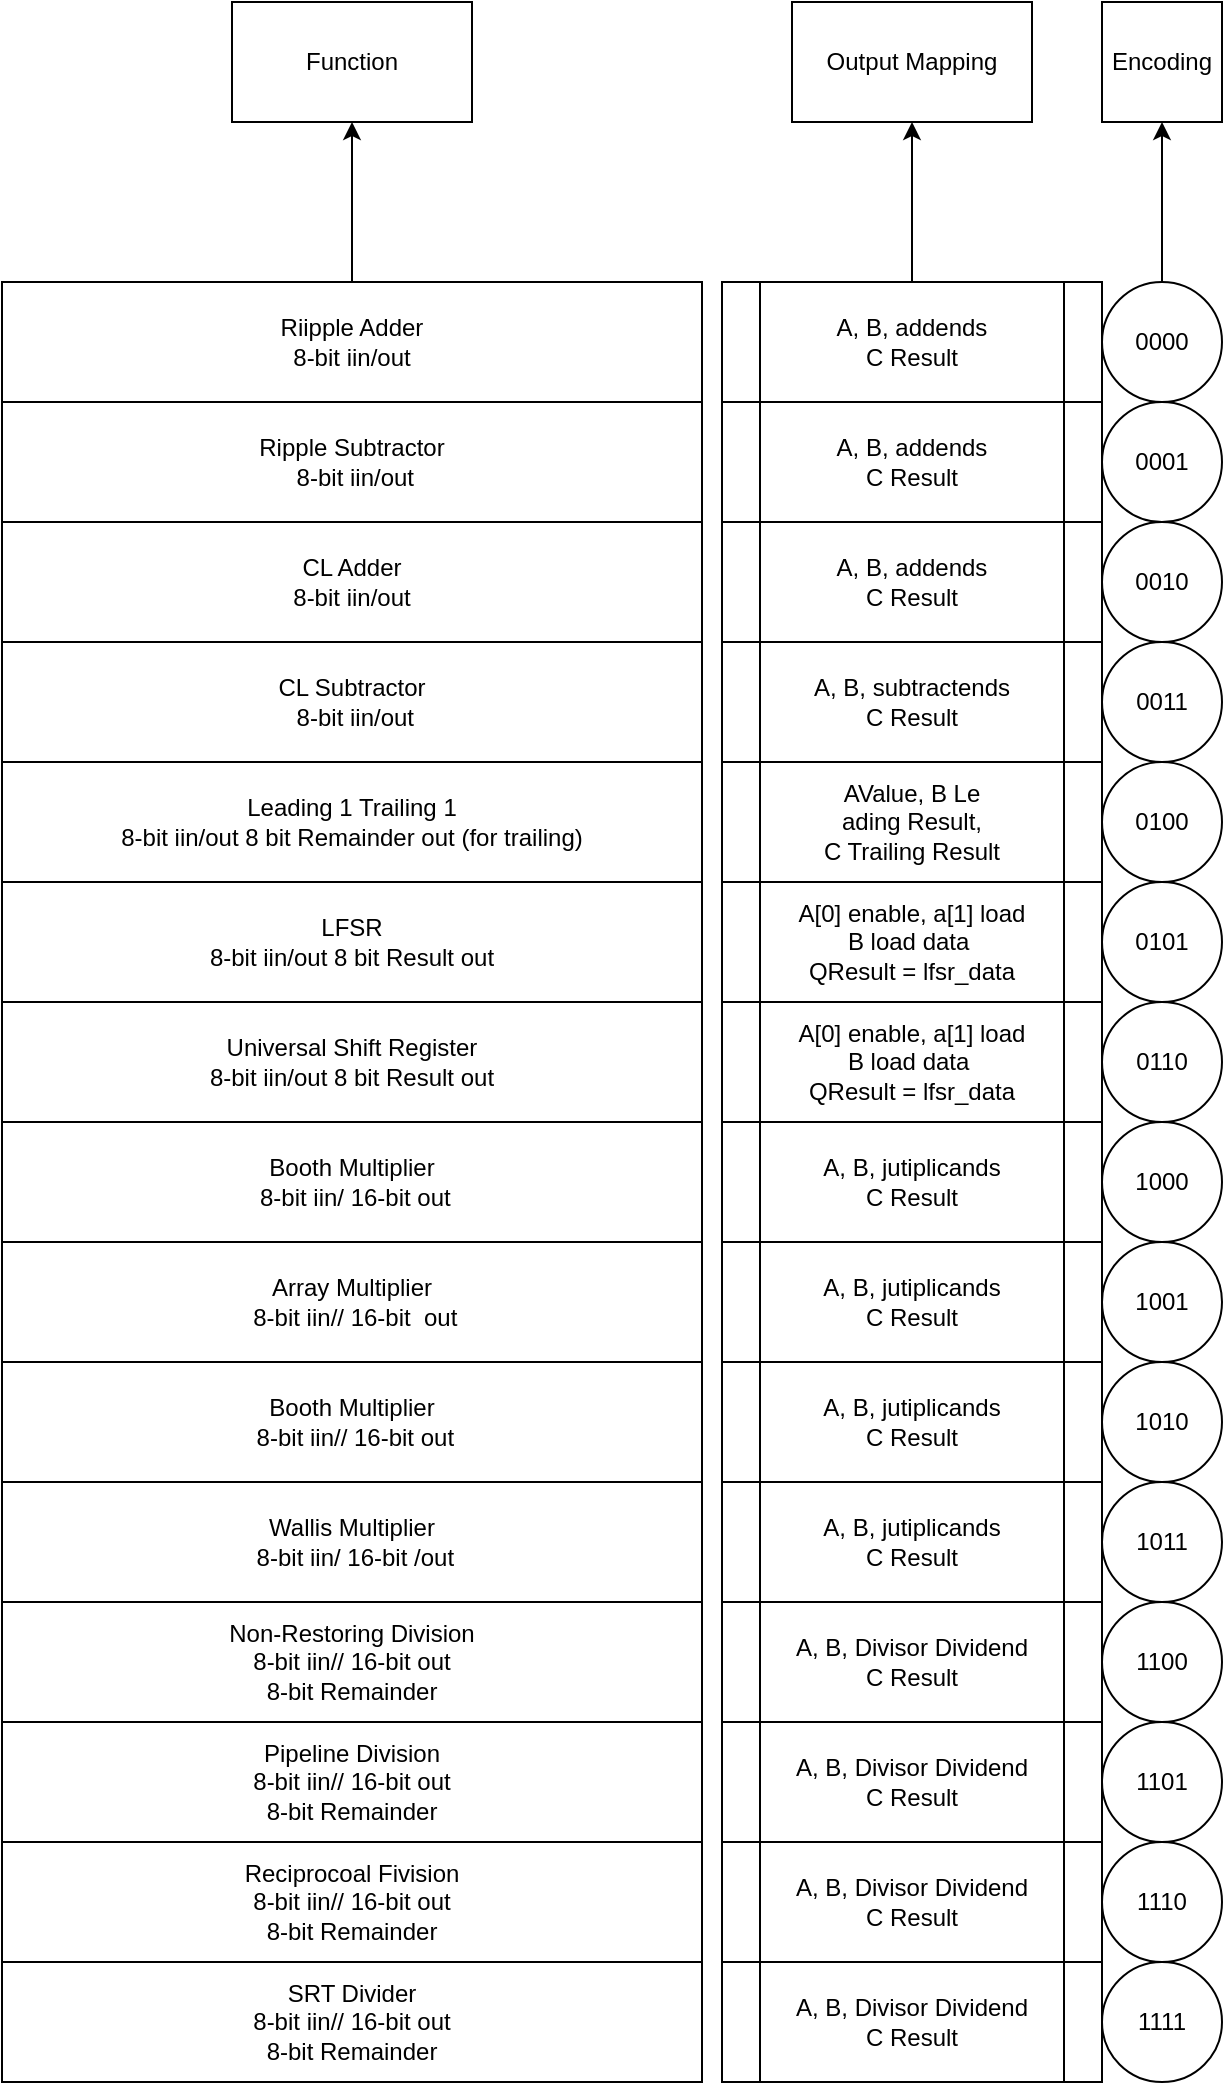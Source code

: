 <mxfile version="21.6.1" type="device" pages="2">
  <diagram name="Decoder" id="b5b7bab2-c9e2-2cf4-8b2a-24fd1a2a6d21">
    <mxGraphModel dx="1609" dy="2334" grid="1" gridSize="10" guides="1" tooltips="1" connect="1" arrows="1" fold="1" page="1" pageScale="1" pageWidth="827" pageHeight="1169" background="none" math="0" shadow="0">
      <root>
        <mxCell id="0" />
        <mxCell id="1" parent="0" />
        <mxCell id="W0LOnqKOgB336WQRappB-2" value="CL Adder&lt;br&gt;8-bit iin/out" style="rounded=0;whiteSpace=wrap;html=1;" vertex="1" parent="1">
          <mxGeometry x="100" y="-800" width="350" height="60" as="geometry" />
        </mxCell>
        <mxCell id="W0LOnqKOgB336WQRappB-3" value="CL Subtractor&lt;br&gt;&amp;nbsp;8-bit iin/out" style="rounded=0;whiteSpace=wrap;html=1;" vertex="1" parent="1">
          <mxGeometry x="100" y="-740" width="350" height="60" as="geometry" />
        </mxCell>
        <mxCell id="W0LOnqKOgB336WQRappB-4" value="Booth Multiplier&lt;br&gt;&amp;nbsp;8-bit iin/ 16-bit out" style="rounded=0;whiteSpace=wrap;html=1;" vertex="1" parent="1">
          <mxGeometry x="100" y="-500" width="350" height="60" as="geometry" />
        </mxCell>
        <mxCell id="W0LOnqKOgB336WQRappB-67" value="" style="edgeStyle=orthogonalEdgeStyle;rounded=0;orthogonalLoop=1;jettySize=auto;html=1;" edge="1" parent="1" source="W0LOnqKOgB336WQRappB-5" target="W0LOnqKOgB336WQRappB-66">
          <mxGeometry relative="1" as="geometry" />
        </mxCell>
        <mxCell id="W0LOnqKOgB336WQRappB-5" value="Riipple Adder&lt;br&gt;8-bit iin/out" style="rounded=0;whiteSpace=wrap;html=1;" vertex="1" parent="1">
          <mxGeometry x="100" y="-920" width="350" height="60" as="geometry" />
        </mxCell>
        <mxCell id="W0LOnqKOgB336WQRappB-6" value="Ripple Subtractor&lt;br&gt;&amp;nbsp;8-bit iin/out" style="rounded=0;whiteSpace=wrap;html=1;" vertex="1" parent="1">
          <mxGeometry x="100" y="-860" width="350" height="60" as="geometry" />
        </mxCell>
        <mxCell id="W0LOnqKOgB336WQRappB-7" value="Array&amp;nbsp;Multiplier&lt;br&gt;&amp;nbsp;8-bit iin// 16-bit&amp;nbsp; out" style="rounded=0;whiteSpace=wrap;html=1;" vertex="1" parent="1">
          <mxGeometry x="100" y="-440" width="350" height="60" as="geometry" />
        </mxCell>
        <mxCell id="W0LOnqKOgB336WQRappB-8" value="Booth Multiplier&lt;br&gt;&amp;nbsp;8-bit iin// 16-bit&amp;nbsp;out" style="rounded=0;whiteSpace=wrap;html=1;" vertex="1" parent="1">
          <mxGeometry x="100" y="-380" width="350" height="60" as="geometry" />
        </mxCell>
        <mxCell id="W0LOnqKOgB336WQRappB-9" value="LFSR&lt;br&gt;8-bit iin/out 8 bit Result out" style="rounded=0;whiteSpace=wrap;html=1;" vertex="1" parent="1">
          <mxGeometry x="100" y="-620" width="350" height="60" as="geometry" />
        </mxCell>
        <mxCell id="W0LOnqKOgB336WQRappB-10" value="Wallis&amp;nbsp;Multiplier&lt;br&gt;&amp;nbsp;8-bit iin/ 16-bit&amp;nbsp;/out" style="rounded=0;whiteSpace=wrap;html=1;" vertex="1" parent="1">
          <mxGeometry x="100" y="-320" width="350" height="60" as="geometry" />
        </mxCell>
        <mxCell id="W0LOnqKOgB336WQRappB-11" value="Reciprocoal Fivision&lt;br&gt;8-bit iin// 16-bit&amp;nbsp;out &lt;br&gt;8-bit Remainder" style="rounded=0;whiteSpace=wrap;html=1;" vertex="1" parent="1">
          <mxGeometry x="100" y="-140" width="350" height="60" as="geometry" />
        </mxCell>
        <mxCell id="W0LOnqKOgB336WQRappB-12" value="SRT Divider&lt;br&gt;8-bit iin// 16-bit&amp;nbsp;out &lt;br&gt;8-bit Remainder" style="rounded=0;whiteSpace=wrap;html=1;" vertex="1" parent="1">
          <mxGeometry x="100" y="-80" width="350" height="60" as="geometry" />
        </mxCell>
        <mxCell id="W0LOnqKOgB336WQRappB-13" value="Non-Restoring Division&lt;br&gt;8-bit iin// 16-bit&amp;nbsp;out &lt;br&gt;8-bit Remainder" style="rounded=0;whiteSpace=wrap;html=1;" vertex="1" parent="1">
          <mxGeometry x="100" y="-260" width="350" height="60" as="geometry" />
        </mxCell>
        <mxCell id="W0LOnqKOgB336WQRappB-14" value="Pipeline Division&lt;br&gt;8-bit iin// 16-bit&amp;nbsp;out &lt;br&gt;8-bit Remainder" style="rounded=0;whiteSpace=wrap;html=1;" vertex="1" parent="1">
          <mxGeometry x="100" y="-200" width="350" height="60" as="geometry" />
        </mxCell>
        <mxCell id="W0LOnqKOgB336WQRappB-15" value="Leading 1 Trailing 1&lt;br&gt;8-bit iin/out 8 bit Remainder&amp;nbsp;out (for trailing)" style="rounded=0;whiteSpace=wrap;html=1;" vertex="1" parent="1">
          <mxGeometry x="100" y="-680" width="350" height="60" as="geometry" />
        </mxCell>
        <mxCell id="W0LOnqKOgB336WQRappB-65" value="" style="edgeStyle=orthogonalEdgeStyle;rounded=0;orthogonalLoop=1;jettySize=auto;html=1;" edge="1" parent="1" source="W0LOnqKOgB336WQRappB-17" target="W0LOnqKOgB336WQRappB-64">
          <mxGeometry relative="1" as="geometry" />
        </mxCell>
        <mxCell id="W0LOnqKOgB336WQRappB-17" value="A, B, addends&lt;br&gt;C Result" style="shape=process;whiteSpace=wrap;html=1;backgroundOutline=1;" vertex="1" parent="1">
          <mxGeometry x="460" y="-920" width="190" height="60" as="geometry" />
        </mxCell>
        <mxCell id="W0LOnqKOgB336WQRappB-18" value="A, B, addends&lt;br&gt;C Result" style="shape=process;whiteSpace=wrap;html=1;backgroundOutline=1;" vertex="1" parent="1">
          <mxGeometry x="460" y="-860" width="190" height="60" as="geometry" />
        </mxCell>
        <mxCell id="W0LOnqKOgB336WQRappB-19" value="A, B, addends&lt;br&gt;C Result" style="shape=process;whiteSpace=wrap;html=1;backgroundOutline=1;" vertex="1" parent="1">
          <mxGeometry x="460" y="-800" width="190" height="60" as="geometry" />
        </mxCell>
        <mxCell id="W0LOnqKOgB336WQRappB-20" value="A, B, subtractends&lt;br&gt;C Result" style="shape=process;whiteSpace=wrap;html=1;backgroundOutline=1;" vertex="1" parent="1">
          <mxGeometry x="460" y="-740" width="190" height="60" as="geometry" />
        </mxCell>
        <mxCell id="W0LOnqKOgB336WQRappB-21" value="A, B, jutiplicands&lt;br&gt;C Result" style="shape=process;whiteSpace=wrap;html=1;backgroundOutline=1;" vertex="1" parent="1">
          <mxGeometry x="460" y="-500" width="190" height="60" as="geometry" />
        </mxCell>
        <mxCell id="W0LOnqKOgB336WQRappB-22" value="A, B, jutiplicands&lt;br&gt;C Result" style="shape=process;whiteSpace=wrap;html=1;backgroundOutline=1;" vertex="1" parent="1">
          <mxGeometry x="460" y="-440" width="190" height="60" as="geometry" />
        </mxCell>
        <mxCell id="W0LOnqKOgB336WQRappB-23" value="A, B, jutiplicands&lt;br&gt;C Result" style="shape=process;whiteSpace=wrap;html=1;backgroundOutline=1;" vertex="1" parent="1">
          <mxGeometry x="460" y="-380" width="190" height="60" as="geometry" />
        </mxCell>
        <mxCell id="W0LOnqKOgB336WQRappB-24" value="A, B, jutiplicands&lt;br&gt;C Result" style="shape=process;whiteSpace=wrap;html=1;backgroundOutline=1;" vertex="1" parent="1">
          <mxGeometry x="460" y="-320" width="190" height="60" as="geometry" />
        </mxCell>
        <mxCell id="W0LOnqKOgB336WQRappB-25" value="A, B, Divisor Dividend&lt;br&gt;C Result" style="shape=process;whiteSpace=wrap;html=1;backgroundOutline=1;" vertex="1" parent="1">
          <mxGeometry x="460" y="-260" width="190" height="60" as="geometry" />
        </mxCell>
        <mxCell id="W0LOnqKOgB336WQRappB-26" value="A, B, Divisor Dividend&lt;br&gt;C Result" style="shape=process;whiteSpace=wrap;html=1;backgroundOutline=1;" vertex="1" parent="1">
          <mxGeometry x="460" y="-200" width="190" height="60" as="geometry" />
        </mxCell>
        <mxCell id="W0LOnqKOgB336WQRappB-27" value="A, B, Divisor Dividend&lt;br&gt;C Result" style="shape=process;whiteSpace=wrap;html=1;backgroundOutline=1;" vertex="1" parent="1">
          <mxGeometry x="460" y="-140" width="190" height="60" as="geometry" />
        </mxCell>
        <mxCell id="W0LOnqKOgB336WQRappB-28" value="A, B, Divisor Dividend&lt;br&gt;C Result" style="shape=process;whiteSpace=wrap;html=1;backgroundOutline=1;" vertex="1" parent="1">
          <mxGeometry x="460" y="-80" width="190" height="60" as="geometry" />
        </mxCell>
        <mxCell id="W0LOnqKOgB336WQRappB-29" value="AValue, B Le&lt;br&gt;ading Result,&lt;br&gt;C Trailing Result" style="shape=process;whiteSpace=wrap;html=1;backgroundOutline=1;" vertex="1" parent="1">
          <mxGeometry x="460" y="-680" width="190" height="60" as="geometry" />
        </mxCell>
        <mxCell id="W0LOnqKOgB336WQRappB-30" value="A[0] enable, a[1] load&lt;br&gt;B load data&amp;nbsp;&lt;br&gt;QResult = lfsr_data" style="shape=process;whiteSpace=wrap;html=1;backgroundOutline=1;" vertex="1" parent="1">
          <mxGeometry x="460" y="-620" width="190" height="60" as="geometry" />
        </mxCell>
        <mxCell id="W0LOnqKOgB336WQRappB-63" value="" style="edgeStyle=orthogonalEdgeStyle;rounded=0;orthogonalLoop=1;jettySize=auto;html=1;" edge="1" parent="1" source="W0LOnqKOgB336WQRappB-33" target="W0LOnqKOgB336WQRappB-62">
          <mxGeometry relative="1" as="geometry" />
        </mxCell>
        <mxCell id="W0LOnqKOgB336WQRappB-33" value="0000" style="ellipse;whiteSpace=wrap;html=1;aspect=fixed;" vertex="1" parent="1">
          <mxGeometry x="650" y="-920" width="60" height="60" as="geometry" />
        </mxCell>
        <mxCell id="W0LOnqKOgB336WQRappB-34" value="0001" style="ellipse;whiteSpace=wrap;html=1;aspect=fixed;" vertex="1" parent="1">
          <mxGeometry x="650" y="-860" width="60" height="60" as="geometry" />
        </mxCell>
        <mxCell id="W0LOnqKOgB336WQRappB-35" value="0010" style="ellipse;whiteSpace=wrap;html=1;aspect=fixed;" vertex="1" parent="1">
          <mxGeometry x="650" y="-800" width="60" height="60" as="geometry" />
        </mxCell>
        <mxCell id="W0LOnqKOgB336WQRappB-36" value="0011" style="ellipse;whiteSpace=wrap;html=1;aspect=fixed;" vertex="1" parent="1">
          <mxGeometry x="650" y="-740" width="60" height="60" as="geometry" />
        </mxCell>
        <mxCell id="W0LOnqKOgB336WQRappB-50" value="0100" style="ellipse;whiteSpace=wrap;html=1;aspect=fixed;" vertex="1" parent="1">
          <mxGeometry x="650" y="-680" width="60" height="60" as="geometry" />
        </mxCell>
        <mxCell id="W0LOnqKOgB336WQRappB-51" value="0101" style="ellipse;whiteSpace=wrap;html=1;aspect=fixed;" vertex="1" parent="1">
          <mxGeometry x="650" y="-620" width="60" height="60" as="geometry" />
        </mxCell>
        <mxCell id="W0LOnqKOgB336WQRappB-54" value="1000" style="ellipse;whiteSpace=wrap;html=1;aspect=fixed;" vertex="1" parent="1">
          <mxGeometry x="650" y="-500" width="60" height="60" as="geometry" />
        </mxCell>
        <mxCell id="W0LOnqKOgB336WQRappB-55" value="1001" style="ellipse;whiteSpace=wrap;html=1;aspect=fixed;" vertex="1" parent="1">
          <mxGeometry x="650" y="-440" width="60" height="60" as="geometry" />
        </mxCell>
        <mxCell id="W0LOnqKOgB336WQRappB-56" value="1010" style="ellipse;whiteSpace=wrap;html=1;aspect=fixed;" vertex="1" parent="1">
          <mxGeometry x="650" y="-380" width="60" height="60" as="geometry" />
        </mxCell>
        <mxCell id="W0LOnqKOgB336WQRappB-57" value="1011" style="ellipse;whiteSpace=wrap;html=1;aspect=fixed;" vertex="1" parent="1">
          <mxGeometry x="650" y="-320" width="60" height="60" as="geometry" />
        </mxCell>
        <mxCell id="W0LOnqKOgB336WQRappB-58" value="1100" style="ellipse;whiteSpace=wrap;html=1;aspect=fixed;" vertex="1" parent="1">
          <mxGeometry x="650" y="-260" width="60" height="60" as="geometry" />
        </mxCell>
        <mxCell id="W0LOnqKOgB336WQRappB-59" value="1101" style="ellipse;whiteSpace=wrap;html=1;aspect=fixed;" vertex="1" parent="1">
          <mxGeometry x="650" y="-200" width="60" height="60" as="geometry" />
        </mxCell>
        <mxCell id="W0LOnqKOgB336WQRappB-60" value="1110" style="ellipse;whiteSpace=wrap;html=1;aspect=fixed;" vertex="1" parent="1">
          <mxGeometry x="650" y="-140" width="60" height="60" as="geometry" />
        </mxCell>
        <mxCell id="W0LOnqKOgB336WQRappB-61" value="1111" style="ellipse;whiteSpace=wrap;html=1;aspect=fixed;" vertex="1" parent="1">
          <mxGeometry x="650" y="-80" width="60" height="60" as="geometry" />
        </mxCell>
        <mxCell id="W0LOnqKOgB336WQRappB-62" value="Encoding" style="whiteSpace=wrap;html=1;" vertex="1" parent="1">
          <mxGeometry x="650" y="-1060" width="60" height="60" as="geometry" />
        </mxCell>
        <mxCell id="W0LOnqKOgB336WQRappB-64" value="Output Mapping" style="whiteSpace=wrap;html=1;" vertex="1" parent="1">
          <mxGeometry x="495" y="-1060" width="120" height="60" as="geometry" />
        </mxCell>
        <mxCell id="W0LOnqKOgB336WQRappB-66" value="Function" style="whiteSpace=wrap;html=1;rounded=0;" vertex="1" parent="1">
          <mxGeometry x="215" y="-1060" width="120" height="60" as="geometry" />
        </mxCell>
        <mxCell id="QPB-Tg6rFqS1w99HlmaH-1" value="Universal Shift Register&lt;br&gt;8-bit iin/out 8 bit Result out" style="rounded=0;whiteSpace=wrap;html=1;" vertex="1" parent="1">
          <mxGeometry x="100" y="-560" width="350" height="60" as="geometry" />
        </mxCell>
        <mxCell id="QPB-Tg6rFqS1w99HlmaH-2" value="A[0] enable, a[1] load&lt;br&gt;B load data&amp;nbsp;&lt;br&gt;QResult = lfsr_data" style="shape=process;whiteSpace=wrap;html=1;backgroundOutline=1;" vertex="1" parent="1">
          <mxGeometry x="460" y="-560" width="190" height="60" as="geometry" />
        </mxCell>
        <mxCell id="QPB-Tg6rFqS1w99HlmaH-3" value="0110" style="ellipse;whiteSpace=wrap;html=1;aspect=fixed;" vertex="1" parent="1">
          <mxGeometry x="650" y="-560" width="60" height="60" as="geometry" />
        </mxCell>
      </root>
    </mxGraphModel>
  </diagram>
  <diagram id="CDE1ZuvUUULAe-xZ_1jG" name="Final Testbench 7.0">
    <mxGraphModel dx="651" dy="471" grid="1" gridSize="10" guides="1" tooltips="1" connect="1" arrows="1" fold="1" page="1" pageScale="1" pageWidth="850" pageHeight="1100" math="0" shadow="0">
      <root>
        <mxCell id="0" />
        <mxCell id="1" parent="0" />
        <mxCell id="boRD7rR-9Zqy8ZGBWQ_8-1" value="uvm_sequence&lt;br&gt;&lt;br&gt;&lt;div style=&quot;text-align: left;&quot;&gt;&lt;span style=&quot;background-color: initial;&quot;&gt;def start(seqr):&lt;/span&gt;&lt;/div&gt;&lt;div style=&quot;text-align: left;&quot;&gt;&lt;span style=&quot;background-color: initial;&quot;&gt;&amp;nbsp; &amp;nbsp; start_item(seq_item)&lt;/span&gt;&lt;/div&gt;&lt;div style=&quot;text-align: left;&quot;&gt;&lt;span style=&quot;background-color: initial;&quot;&gt;&amp;nbsp; &amp;nbsp; finish_item(seq_item)&lt;/span&gt;&lt;/div&gt;" style="rounded=1;whiteSpace=wrap;html=1;" vertex="1" parent="1">
          <mxGeometry x="50" y="40" width="210" height="100" as="geometry" />
        </mxCell>
        <mxCell id="boRD7rR-9Zqy8ZGBWQ_8-5" value="" style="group" vertex="1" connectable="0" parent="1">
          <mxGeometry x="310" y="71" width="140" height="70" as="geometry" />
        </mxCell>
        <mxCell id="boRD7rR-9Zqy8ZGBWQ_8-2" value="uvm_sequencer&lt;br&gt;&lt;br&gt;seq_item_export" style="rounded=0;whiteSpace=wrap;html=1;" vertex="1" parent="boRD7rR-9Zqy8ZGBWQ_8-5">
          <mxGeometry y="-30" width="117.89" height="100" as="geometry" />
        </mxCell>
        <mxCell id="boRD7rR-9Zqy8ZGBWQ_8-4" value="" style="ellipse;whiteSpace=wrap;html=1;aspect=fixed;" vertex="1" parent="boRD7rR-9Zqy8ZGBWQ_8-5">
          <mxGeometry x="117.895" y="11" width="22.105" height="22.105" as="geometry" />
        </mxCell>
        <mxCell id="boRD7rR-9Zqy8ZGBWQ_8-6" value="uvm_driver&lt;br&gt;&lt;br&gt;seq_item_port" style="rounded=0;whiteSpace=wrap;html=1;" vertex="1" parent="1">
          <mxGeometry x="500" y="41" width="140" height="100" as="geometry" />
        </mxCell>
        <mxCell id="boRD7rR-9Zqy8ZGBWQ_8-7" value="" style="swimlane;startSize=0;" vertex="1" parent="1">
          <mxGeometry x="480" y="83" width="20" height="20" as="geometry" />
        </mxCell>
        <mxCell id="boRD7rR-9Zqy8ZGBWQ_8-8" value="BFM" style="shape=singleArrow;whiteSpace=wrap;html=1;" vertex="1" parent="1">
          <mxGeometry x="640" y="41" width="80" height="100" as="geometry" />
        </mxCell>
        <mxCell id="boRD7rR-9Zqy8ZGBWQ_8-9" value="DUT" style="whiteSpace=wrap;html=1;aspect=fixed;" vertex="1" parent="1">
          <mxGeometry x="720" y="45" width="95" height="95" as="geometry" />
        </mxCell>
        <mxCell id="boRD7rR-9Zqy8ZGBWQ_8-11" value="" style="endArrow=none;dashed=1;html=1;rounded=0;exitX=1;exitY=0.5;exitDx=0;exitDy=0;entryX=0;entryY=0.5;entryDx=0;entryDy=0;" edge="1" parent="1" source="boRD7rR-9Zqy8ZGBWQ_8-1" target="boRD7rR-9Zqy8ZGBWQ_8-2">
          <mxGeometry width="50" height="50" relative="1" as="geometry">
            <mxPoint x="300" y="220" as="sourcePoint" />
            <mxPoint x="350" y="170" as="targetPoint" />
          </mxGeometry>
        </mxCell>
        <mxCell id="boRD7rR-9Zqy8ZGBWQ_8-12" value="" style="endArrow=none;dashed=1;html=1;rounded=0;exitX=1;exitY=0.5;exitDx=0;exitDy=0;entryX=0;entryY=0.5;entryDx=0;entryDy=0;" edge="1" parent="1" source="boRD7rR-9Zqy8ZGBWQ_8-4" target="boRD7rR-9Zqy8ZGBWQ_8-7">
          <mxGeometry width="50" height="50" relative="1" as="geometry">
            <mxPoint x="470" y="280" as="sourcePoint" />
            <mxPoint x="520" y="230" as="targetPoint" />
          </mxGeometry>
        </mxCell>
      </root>
    </mxGraphModel>
  </diagram>
</mxfile>
